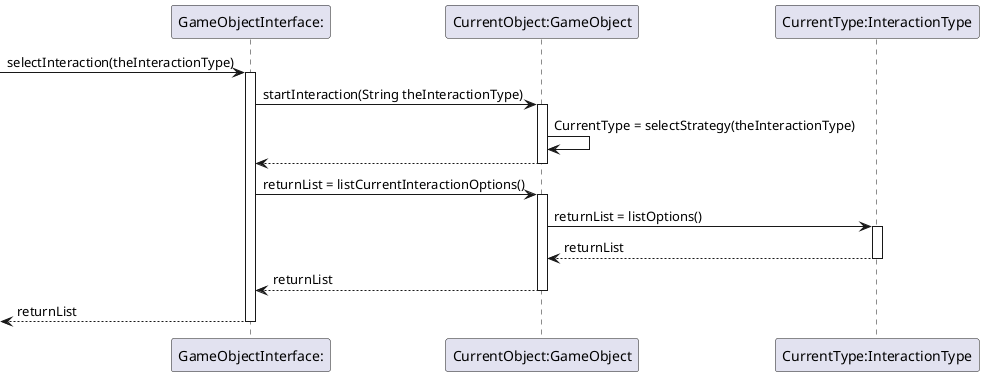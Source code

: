 @startuml

[-> "GameObjectInterface:" ++: selectInteraction(theInteractionType)
"GameObjectInterface:" -> "CurrentObject:GameObject" ++: startInteraction(String theInteractionType)
"CurrentObject:GameObject" -> "CurrentObject:GameObject": CurrentType = selectStrategy(theInteractionType)
return
"GameObjectInterface:" -> "CurrentObject:GameObject" ++:returnList = listCurrentInteractionOptions()
"CurrentObject:GameObject" -> "CurrentType:InteractionType" ++: returnList = listOptions()
return returnList
return returnList
return returnList

@enduml